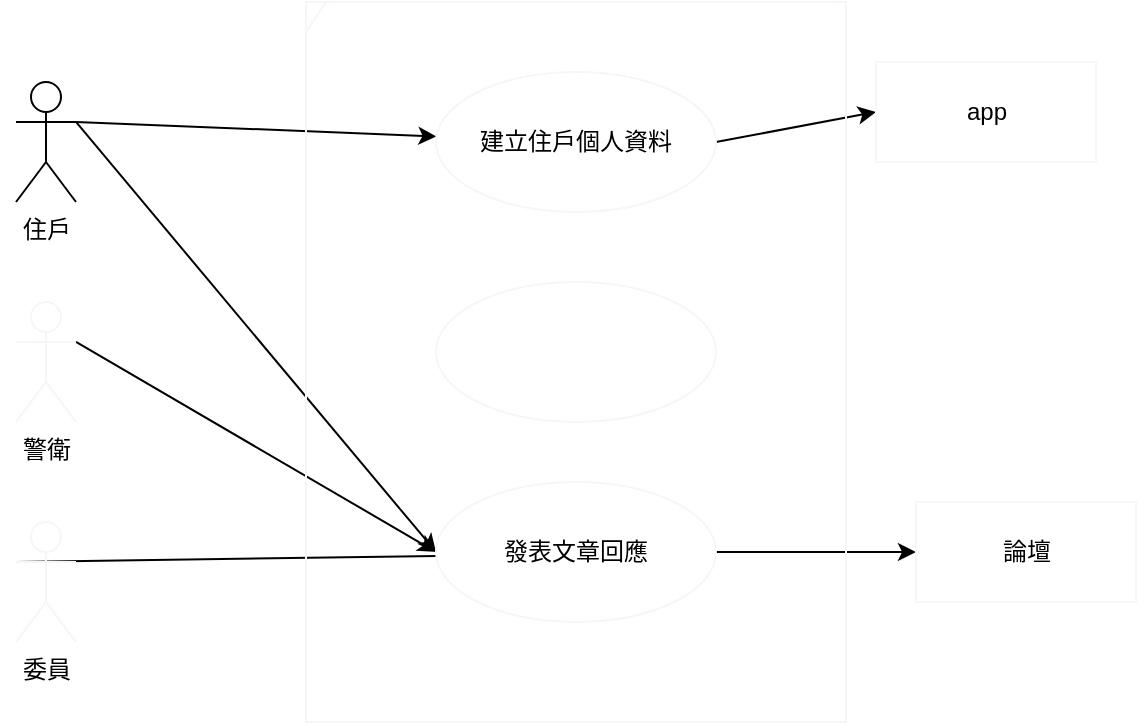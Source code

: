 <mxfile>
    <diagram id="BchvI7WIYb1rJNrYavdt" name="第1頁">
        <mxGraphModel dx="322" dy="536" grid="1" gridSize="10" guides="1" tooltips="1" connect="1" arrows="1" fold="1" page="1" pageScale="1" pageWidth="827" pageHeight="1169" math="0" shadow="0">
            <root>
                <mxCell id="0"/>
                <mxCell id="1" parent="0"/>
                <mxCell id="xH3545I4g3LHh9CMYio_-14" style="edgeStyle=none;html=1;exitX=1;exitY=0.333;exitDx=0;exitDy=0;exitPerimeter=0;" edge="1" parent="1" source="2" target="xH3545I4g3LHh9CMYio_-9">
                    <mxGeometry relative="1" as="geometry"/>
                </mxCell>
                <mxCell id="xH3545I4g3LHh9CMYio_-27" style="edgeStyle=none;html=1;exitX=1;exitY=0.333;exitDx=0;exitDy=0;exitPerimeter=0;entryX=0;entryY=0.5;entryDx=0;entryDy=0;" edge="1" parent="1" source="2" target="xH3545I4g3LHh9CMYio_-25">
                    <mxGeometry relative="1" as="geometry"/>
                </mxCell>
                <mxCell id="2" value="住戶" style="shape=umlActor;verticalLabelPosition=bottom;verticalAlign=top;html=1;" vertex="1" parent="1">
                    <mxGeometry x="100" y="150" width="30" height="60" as="geometry"/>
                </mxCell>
                <mxCell id="xH3545I4g3LHh9CMYio_-13" style="edgeStyle=none;html=1;exitX=1;exitY=0.5;exitDx=0;exitDy=0;entryX=0;entryY=0.5;entryDx=0;entryDy=0;" edge="1" parent="1" source="xH3545I4g3LHh9CMYio_-9" target="xH3545I4g3LHh9CMYio_-12">
                    <mxGeometry relative="1" as="geometry"/>
                </mxCell>
                <mxCell id="xH3545I4g3LHh9CMYio_-9" value="建立住戶個人資料" style="ellipse;whiteSpace=wrap;html=1;strokeColor=#faf5f5;" vertex="1" parent="1">
                    <mxGeometry x="310" y="145" width="140" height="70" as="geometry"/>
                </mxCell>
                <mxCell id="xH3545I4g3LHh9CMYio_-28" style="edgeStyle=none;html=1;exitX=1;exitY=0.333;exitDx=0;exitDy=0;exitPerimeter=0;entryX=0;entryY=0.5;entryDx=0;entryDy=0;" edge="1" parent="1" source="xH3545I4g3LHh9CMYio_-10" target="xH3545I4g3LHh9CMYio_-25">
                    <mxGeometry relative="1" as="geometry"/>
                </mxCell>
                <mxCell id="xH3545I4g3LHh9CMYio_-10" value="警衛" style="shape=umlActor;verticalLabelPosition=bottom;verticalAlign=top;html=1;strokeColor=#faf5f5;" vertex="1" parent="1">
                    <mxGeometry x="100" y="260" width="30" height="60" as="geometry"/>
                </mxCell>
                <mxCell id="xH3545I4g3LHh9CMYio_-35" style="edgeStyle=none;html=1;exitX=0;exitY=0.333;exitDx=0;exitDy=0;exitPerimeter=0;entryX=1;entryY=0.5;entryDx=0;entryDy=0;" edge="1" parent="1" source="xH3545I4g3LHh9CMYio_-11" target="xH3545I4g3LHh9CMYio_-25">
                    <mxGeometry relative="1" as="geometry"/>
                </mxCell>
                <mxCell id="xH3545I4g3LHh9CMYio_-11" value="委員" style="shape=umlActor;verticalLabelPosition=bottom;verticalAlign=top;html=1;strokeColor=#faf5f5;" vertex="1" parent="1">
                    <mxGeometry x="100" y="370" width="30" height="60" as="geometry"/>
                </mxCell>
                <mxCell id="xH3545I4g3LHh9CMYio_-12" value="app" style="html=1;strokeColor=#faf5f5;" vertex="1" parent="1">
                    <mxGeometry x="530" y="140" width="110" height="50" as="geometry"/>
                </mxCell>
                <mxCell id="xH3545I4g3LHh9CMYio_-24" value="" style="ellipse;whiteSpace=wrap;html=1;strokeColor=#faf5f5;" vertex="1" parent="1">
                    <mxGeometry x="310" y="250" width="140" height="70" as="geometry"/>
                </mxCell>
                <mxCell id="xH3545I4g3LHh9CMYio_-34" style="edgeStyle=none;html=1;exitX=1;exitY=0.5;exitDx=0;exitDy=0;entryX=0;entryY=0.5;entryDx=0;entryDy=0;" edge="1" parent="1" source="xH3545I4g3LHh9CMYio_-25" target="xH3545I4g3LHh9CMYio_-26">
                    <mxGeometry relative="1" as="geometry"/>
                </mxCell>
                <mxCell id="xH3545I4g3LHh9CMYio_-25" value="發表文章回應" style="ellipse;whiteSpace=wrap;html=1;strokeColor=#faf5f5;" vertex="1" parent="1">
                    <mxGeometry x="310" y="350" width="140" height="70" as="geometry"/>
                </mxCell>
                <mxCell id="xH3545I4g3LHh9CMYio_-26" value="論壇" style="html=1;strokeColor=#faf5f5;" vertex="1" parent="1">
                    <mxGeometry x="550" y="360" width="110" height="50" as="geometry"/>
                </mxCell>
                <mxCell id="xH3545I4g3LHh9CMYio_-37" value="" style="shape=umlFrame;whiteSpace=wrap;html=1;strokeColor=#faf5f5;width=10;height=15;" vertex="1" parent="1">
                    <mxGeometry x="245" y="110" width="270" height="360" as="geometry"/>
                </mxCell>
            </root>
        </mxGraphModel>
    </diagram>
    <diagram id="K9zHgCDeChMkdOZh3MnY" name="第2頁">
        <mxGraphModel dx="322" dy="536" grid="1" gridSize="10" guides="1" tooltips="1" connect="1" arrows="1" fold="1" page="1" pageScale="1" pageWidth="827" pageHeight="1169" math="0" shadow="0">
            <root>
                <mxCell id="0"/>
                <mxCell id="1" parent="0"/>
                <mxCell id="n138MXlWZWG3a1oo2ABP-4" value="security guard" style="swimlane;fontStyle=0;childLayout=stackLayout;horizontal=1;startSize=26;fillColor=none;horizontalStack=0;resizeParent=1;resizeParentMax=0;resizeLast=0;collapsible=1;marginBottom=0;strokeColor=#faf5f5;" vertex="1" parent="1">
                    <mxGeometry x="100" y="210" width="140" height="78" as="geometry"/>
                </mxCell>
                <mxCell id="n138MXlWZWG3a1oo2ABP-5" value="sign for" style="text;strokeColor=none;fillColor=none;align=left;verticalAlign=top;spacingLeft=4;spacingRight=4;overflow=hidden;rotatable=0;points=[[0,0.5],[1,0.5]];portConstraint=eastwest;" vertex="1" parent="n138MXlWZWG3a1oo2ABP-4">
                    <mxGeometry y="26" width="140" height="26" as="geometry"/>
                </mxCell>
                <mxCell id="n138MXlWZWG3a1oo2ABP-7" value="+ field: type" style="text;strokeColor=none;fillColor=none;align=left;verticalAlign=top;spacingLeft=4;spacingRight=4;overflow=hidden;rotatable=0;points=[[0,0.5],[1,0.5]];portConstraint=eastwest;" vertex="1" parent="n138MXlWZWG3a1oo2ABP-4">
                    <mxGeometry y="52" width="140" height="26" as="geometry"/>
                </mxCell>
                <mxCell id="n138MXlWZWG3a1oo2ABP-8" value="tenant" style="swimlane;fontStyle=1;align=center;verticalAlign=top;childLayout=stackLayout;horizontal=1;startSize=26;horizontalStack=0;resizeParent=1;resizeParentMax=0;resizeLast=0;collapsible=1;marginBottom=0;strokeColor=#faf5f5;" vertex="1" parent="1">
                    <mxGeometry x="300" y="330" width="160" height="86" as="geometry"/>
                </mxCell>
                <mxCell id="n138MXlWZWG3a1oo2ABP-9" value="join in app" style="text;strokeColor=none;fillColor=none;align=left;verticalAlign=top;spacingLeft=4;spacingRight=4;overflow=hidden;rotatable=0;points=[[0,0.5],[1,0.5]];portConstraint=eastwest;" vertex="1" parent="n138MXlWZWG3a1oo2ABP-8">
                    <mxGeometry y="26" width="160" height="26" as="geometry"/>
                </mxCell>
                <mxCell id="n138MXlWZWG3a1oo2ABP-10" value="" style="line;strokeWidth=1;fillColor=none;align=left;verticalAlign=middle;spacingTop=-1;spacingLeft=3;spacingRight=3;rotatable=0;labelPosition=right;points=[];portConstraint=eastwest;strokeColor=inherit;" vertex="1" parent="n138MXlWZWG3a1oo2ABP-8">
                    <mxGeometry y="52" width="160" height="8" as="geometry"/>
                </mxCell>
                <mxCell id="n138MXlWZWG3a1oo2ABP-11" value="pick up the goods" style="text;strokeColor=none;fillColor=none;align=left;verticalAlign=top;spacingLeft=4;spacingRight=4;overflow=hidden;rotatable=0;points=[[0,0.5],[1,0.5]];portConstraint=eastwest;" vertex="1" parent="n138MXlWZWG3a1oo2ABP-8">
                    <mxGeometry y="60" width="160" height="26" as="geometry"/>
                </mxCell>
                <mxCell id="n138MXlWZWG3a1oo2ABP-12" value="committee member" style="swimlane;fontStyle=1;align=center;verticalAlign=top;childLayout=stackLayout;horizontal=1;startSize=26;horizontalStack=0;resizeParent=1;resizeParentMax=0;resizeLast=0;collapsible=1;marginBottom=0;strokeColor=#faf5f5;" vertex="1" parent="1">
                    <mxGeometry x="570" y="210" width="160" height="60" as="geometry"/>
                </mxCell>
                <mxCell id="n138MXlWZWG3a1oo2ABP-13" value="publish an article" style="text;strokeColor=none;fillColor=none;align=left;verticalAlign=top;spacingLeft=4;spacingRight=4;overflow=hidden;rotatable=0;points=[[0,0.5],[1,0.5]];portConstraint=eastwest;" vertex="1" parent="n138MXlWZWG3a1oo2ABP-12">
                    <mxGeometry y="26" width="160" height="26" as="geometry"/>
                </mxCell>
                <mxCell id="n138MXlWZWG3a1oo2ABP-14" value="" style="line;strokeWidth=1;fillColor=none;align=left;verticalAlign=middle;spacingTop=-1;spacingLeft=3;spacingRight=3;rotatable=0;labelPosition=right;points=[];portConstraint=eastwest;strokeColor=inherit;" vertex="1" parent="n138MXlWZWG3a1oo2ABP-12">
                    <mxGeometry y="52" width="160" height="8" as="geometry"/>
                </mxCell>
                <mxCell id="n138MXlWZWG3a1oo2ABP-16" style="edgeStyle=none;html=1;exitX=1;exitY=0.5;exitDx=0;exitDy=0;entryX=0;entryY=0.5;entryDx=0;entryDy=0;" edge="1" parent="1" source="n138MXlWZWG3a1oo2ABP-5" target="n138MXlWZWG3a1oo2ABP-8">
                    <mxGeometry relative="1" as="geometry"/>
                </mxCell>
            </root>
        </mxGraphModel>
    </diagram>
</mxfile>